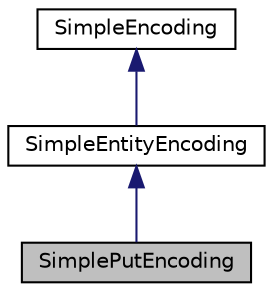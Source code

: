 digraph "SimplePutEncoding"
{
  edge [fontname="Helvetica",fontsize="10",labelfontname="Helvetica",labelfontsize="10"];
  node [fontname="Helvetica",fontsize="10",shape=record];
  Node1 [label="SimplePutEncoding",height=0.2,width=0.4,color="black", fillcolor="grey75", style="filled" fontcolor="black"];
  Node2 -> Node1 [dir="back",color="midnightblue",fontsize="10",style="solid",fontname="Helvetica"];
  Node2 [label="SimpleEntityEncoding",height=0.2,width=0.4,color="black", fillcolor="white", style="filled",URL="$class_simple_entity_encoding.html"];
  Node3 -> Node2 [dir="back",color="midnightblue",fontsize="10",style="solid",fontname="Helvetica"];
  Node3 [label="SimpleEncoding",height=0.2,width=0.4,color="black", fillcolor="white", style="filled",URL="$class_simple_encoding.html"];
}
